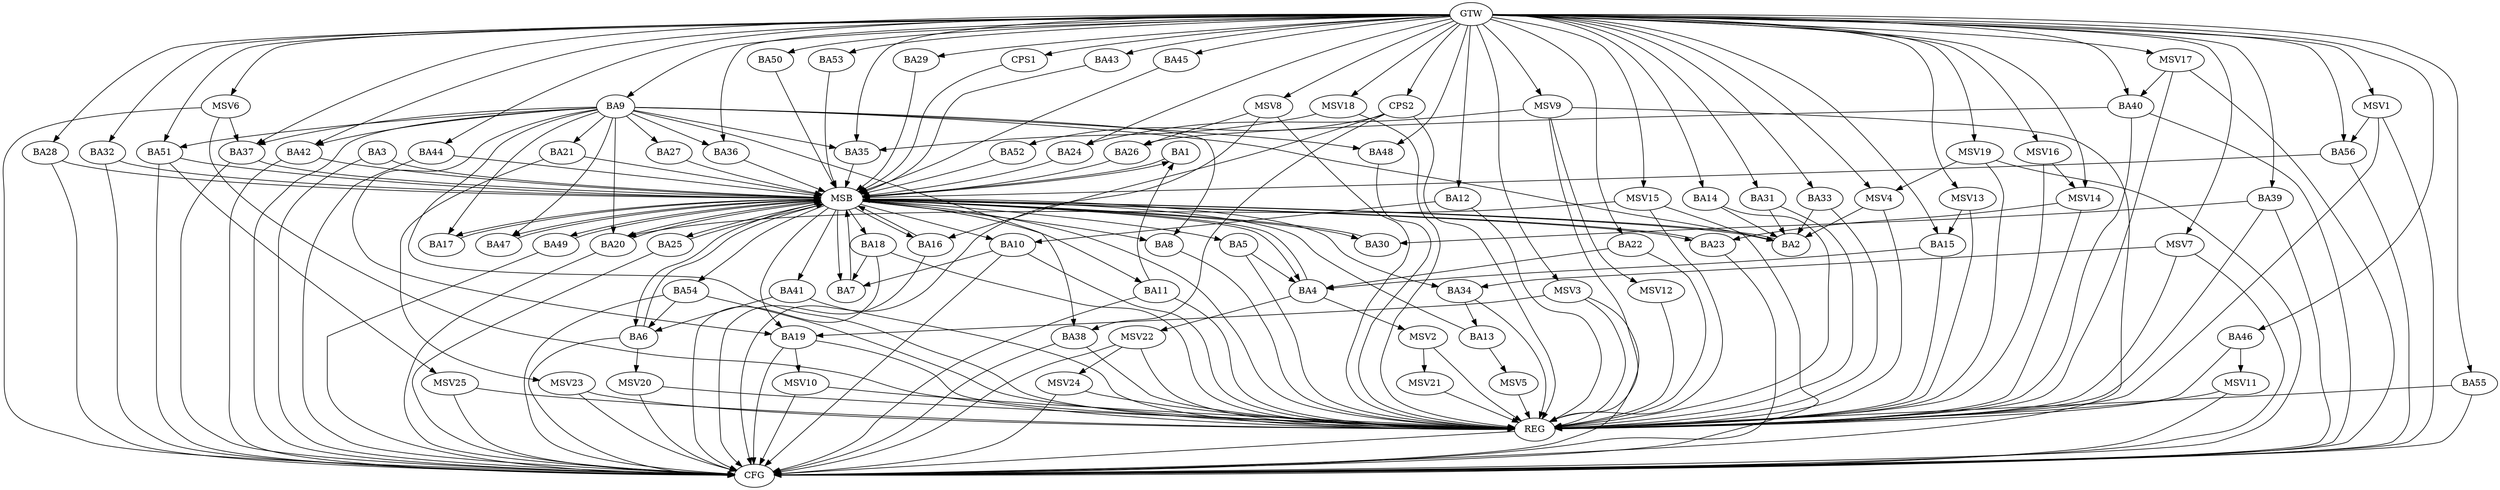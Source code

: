 strict digraph G {
  BA1 [ label="BA1" ];
  BA2 [ label="BA2" ];
  BA3 [ label="BA3" ];
  BA4 [ label="BA4" ];
  BA5 [ label="BA5" ];
  BA6 [ label="BA6" ];
  BA7 [ label="BA7" ];
  BA8 [ label="BA8" ];
  BA9 [ label="BA9" ];
  BA10 [ label="BA10" ];
  BA11 [ label="BA11" ];
  BA12 [ label="BA12" ];
  BA13 [ label="BA13" ];
  BA14 [ label="BA14" ];
  BA15 [ label="BA15" ];
  BA16 [ label="BA16" ];
  BA17 [ label="BA17" ];
  BA18 [ label="BA18" ];
  BA19 [ label="BA19" ];
  BA20 [ label="BA20" ];
  BA21 [ label="BA21" ];
  BA22 [ label="BA22" ];
  BA23 [ label="BA23" ];
  BA24 [ label="BA24" ];
  BA25 [ label="BA25" ];
  BA26 [ label="BA26" ];
  BA27 [ label="BA27" ];
  BA28 [ label="BA28" ];
  BA29 [ label="BA29" ];
  BA30 [ label="BA30" ];
  BA31 [ label="BA31" ];
  BA32 [ label="BA32" ];
  BA33 [ label="BA33" ];
  BA34 [ label="BA34" ];
  BA35 [ label="BA35" ];
  BA36 [ label="BA36" ];
  BA37 [ label="BA37" ];
  BA38 [ label="BA38" ];
  BA39 [ label="BA39" ];
  BA40 [ label="BA40" ];
  BA41 [ label="BA41" ];
  BA42 [ label="BA42" ];
  BA43 [ label="BA43" ];
  BA44 [ label="BA44" ];
  BA45 [ label="BA45" ];
  BA46 [ label="BA46" ];
  BA47 [ label="BA47" ];
  BA48 [ label="BA48" ];
  BA49 [ label="BA49" ];
  BA50 [ label="BA50" ];
  BA51 [ label="BA51" ];
  BA52 [ label="BA52" ];
  BA53 [ label="BA53" ];
  BA54 [ label="BA54" ];
  BA55 [ label="BA55" ];
  BA56 [ label="BA56" ];
  CPS1 [ label="CPS1" ];
  CPS2 [ label="CPS2" ];
  GTW [ label="GTW" ];
  REG [ label="REG" ];
  MSB [ label="MSB" ];
  CFG [ label="CFG" ];
  MSV1 [ label="MSV1" ];
  MSV2 [ label="MSV2" ];
  MSV3 [ label="MSV3" ];
  MSV4 [ label="MSV4" ];
  MSV5 [ label="MSV5" ];
  MSV6 [ label="MSV6" ];
  MSV7 [ label="MSV7" ];
  MSV8 [ label="MSV8" ];
  MSV9 [ label="MSV9" ];
  MSV10 [ label="MSV10" ];
  MSV11 [ label="MSV11" ];
  MSV12 [ label="MSV12" ];
  MSV13 [ label="MSV13" ];
  MSV14 [ label="MSV14" ];
  MSV15 [ label="MSV15" ];
  MSV16 [ label="MSV16" ];
  MSV17 [ label="MSV17" ];
  MSV18 [ label="MSV18" ];
  MSV19 [ label="MSV19" ];
  MSV20 [ label="MSV20" ];
  MSV21 [ label="MSV21" ];
  MSV22 [ label="MSV22" ];
  MSV23 [ label="MSV23" ];
  MSV24 [ label="MSV24" ];
  MSV25 [ label="MSV25" ];
  BA5 -> BA4;
  BA9 -> BA2;
  BA10 -> BA7;
  BA11 -> BA1;
  BA12 -> BA10;
  BA14 -> BA2;
  BA15 -> BA4;
  BA18 -> BA7;
  BA22 -> BA4;
  BA31 -> BA2;
  BA33 -> BA2;
  BA34 -> BA13;
  BA39 -> BA30;
  BA40 -> BA26;
  BA41 -> BA6;
  BA54 -> BA6;
  CPS2 -> BA52;
  CPS2 -> BA38;
  CPS2 -> BA16;
  GTW -> BA9;
  GTW -> BA12;
  GTW -> BA14;
  GTW -> BA15;
  GTW -> BA22;
  GTW -> BA24;
  GTW -> BA28;
  GTW -> BA29;
  GTW -> BA31;
  GTW -> BA32;
  GTW -> BA33;
  GTW -> BA35;
  GTW -> BA36;
  GTW -> BA37;
  GTW -> BA39;
  GTW -> BA40;
  GTW -> BA42;
  GTW -> BA43;
  GTW -> BA44;
  GTW -> BA45;
  GTW -> BA46;
  GTW -> BA48;
  GTW -> BA50;
  GTW -> BA51;
  GTW -> BA53;
  GTW -> BA55;
  GTW -> BA56;
  GTW -> CPS1;
  GTW -> CPS2;
  BA5 -> REG;
  BA8 -> REG;
  BA9 -> REG;
  BA10 -> REG;
  BA11 -> REG;
  BA12 -> REG;
  BA14 -> REG;
  BA15 -> REG;
  BA18 -> REG;
  BA19 -> REG;
  BA22 -> REG;
  BA31 -> REG;
  BA33 -> REG;
  BA34 -> REG;
  BA38 -> REG;
  BA39 -> REG;
  BA40 -> REG;
  BA41 -> REG;
  BA46 -> REG;
  BA48 -> REG;
  BA54 -> REG;
  BA55 -> REG;
  CPS2 -> REG;
  BA1 -> MSB;
  MSB -> BA2;
  MSB -> REG;
  BA2 -> MSB;
  MSB -> BA1;
  BA3 -> MSB;
  BA4 -> MSB;
  BA6 -> MSB;
  MSB -> BA4;
  BA7 -> MSB;
  BA13 -> MSB;
  BA16 -> MSB;
  BA17 -> MSB;
  MSB -> BA16;
  BA20 -> MSB;
  BA21 -> MSB;
  MSB -> BA11;
  BA23 -> MSB;
  MSB -> BA10;
  BA24 -> MSB;
  MSB -> BA7;
  BA25 -> MSB;
  BA26 -> MSB;
  BA27 -> MSB;
  BA28 -> MSB;
  BA29 -> MSB;
  BA30 -> MSB;
  MSB -> BA8;
  BA32 -> MSB;
  MSB -> BA25;
  BA35 -> MSB;
  MSB -> BA17;
  BA36 -> MSB;
  MSB -> BA6;
  BA37 -> MSB;
  BA42 -> MSB;
  MSB -> BA41;
  BA43 -> MSB;
  BA44 -> MSB;
  BA45 -> MSB;
  BA47 -> MSB;
  BA49 -> MSB;
  MSB -> BA19;
  BA50 -> MSB;
  MSB -> BA18;
  BA51 -> MSB;
  BA52 -> MSB;
  MSB -> BA34;
  BA53 -> MSB;
  BA56 -> MSB;
  CPS1 -> MSB;
  MSB -> BA30;
  MSB -> BA54;
  MSB -> BA23;
  MSB -> BA47;
  MSB -> BA49;
  MSB -> BA20;
  MSB -> BA5;
  BA44 -> CFG;
  BA19 -> CFG;
  BA39 -> CFG;
  BA23 -> CFG;
  BA20 -> CFG;
  BA38 -> CFG;
  BA55 -> CFG;
  BA28 -> CFG;
  BA3 -> CFG;
  BA51 -> CFG;
  BA40 -> CFG;
  BA54 -> CFG;
  BA10 -> CFG;
  BA6 -> CFG;
  BA25 -> CFG;
  BA49 -> CFG;
  BA18 -> CFG;
  BA32 -> CFG;
  BA37 -> CFG;
  BA16 -> CFG;
  BA42 -> CFG;
  BA11 -> CFG;
  BA56 -> CFG;
  REG -> CFG;
  BA9 -> CFG;
  BA9 -> BA51;
  BA9 -> BA8;
  BA9 -> BA37;
  BA9 -> BA27;
  BA9 -> BA20;
  BA9 -> BA47;
  BA9 -> BA17;
  BA9 -> BA19;
  BA9 -> BA42;
  BA9 -> BA38;
  BA9 -> BA36;
  BA9 -> BA35;
  BA9 -> BA21;
  BA9 -> BA48;
  MSV1 -> BA56;
  GTW -> MSV1;
  MSV1 -> REG;
  MSV1 -> CFG;
  BA4 -> MSV2;
  MSV2 -> REG;
  MSV3 -> BA19;
  GTW -> MSV3;
  MSV3 -> REG;
  MSV3 -> CFG;
  MSV4 -> BA2;
  GTW -> MSV4;
  MSV4 -> REG;
  BA13 -> MSV5;
  MSV5 -> REG;
  MSV6 -> BA37;
  GTW -> MSV6;
  MSV6 -> REG;
  MSV6 -> CFG;
  MSV7 -> BA34;
  GTW -> MSV7;
  MSV7 -> REG;
  MSV7 -> CFG;
  MSV8 -> BA26;
  GTW -> MSV8;
  MSV8 -> REG;
  MSV8 -> CFG;
  MSV9 -> BA24;
  GTW -> MSV9;
  MSV9 -> REG;
  MSV9 -> CFG;
  BA19 -> MSV10;
  MSV10 -> REG;
  MSV10 -> CFG;
  BA46 -> MSV11;
  MSV11 -> REG;
  MSV11 -> CFG;
  MSV9 -> MSV12;
  MSV12 -> REG;
  MSV13 -> BA15;
  GTW -> MSV13;
  MSV13 -> REG;
  MSV14 -> BA23;
  GTW -> MSV14;
  MSV14 -> REG;
  MSV15 -> BA20;
  GTW -> MSV15;
  MSV15 -> REG;
  MSV15 -> CFG;
  MSV16 -> MSV14;
  GTW -> MSV16;
  MSV16 -> REG;
  MSV17 -> BA40;
  GTW -> MSV17;
  MSV17 -> REG;
  MSV17 -> CFG;
  MSV18 -> BA35;
  GTW -> MSV18;
  MSV18 -> REG;
  MSV19 -> MSV4;
  GTW -> MSV19;
  MSV19 -> REG;
  MSV19 -> CFG;
  BA6 -> MSV20;
  MSV20 -> REG;
  MSV20 -> CFG;
  MSV2 -> MSV21;
  MSV21 -> REG;
  BA4 -> MSV22;
  MSV22 -> REG;
  MSV22 -> CFG;
  BA21 -> MSV23;
  MSV23 -> REG;
  MSV23 -> CFG;
  MSV22 -> MSV24;
  MSV24 -> REG;
  MSV24 -> CFG;
  BA51 -> MSV25;
  MSV25 -> REG;
  MSV25 -> CFG;
}

